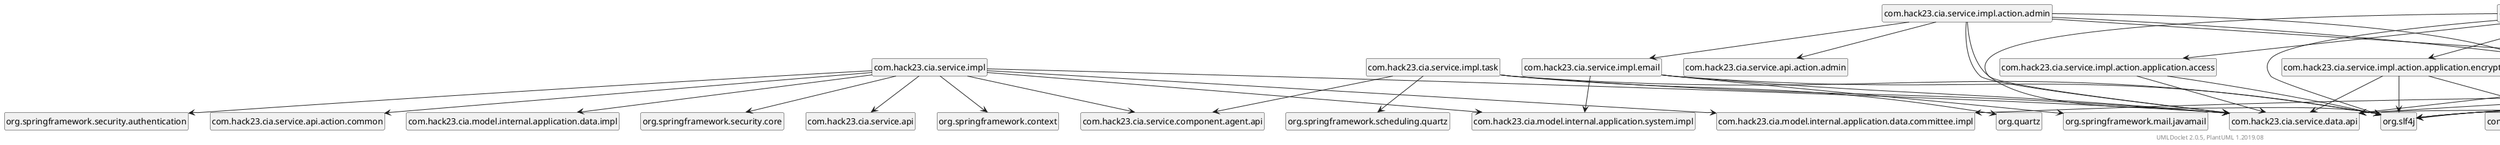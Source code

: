 @startuml
    set namespaceSeparator none
    hide circle
    hide empty fields
    hide empty methods

    com.hack23.cia.service.impl --> com.hack23.cia.service.api
    com.hack23.cia.service.impl --> org.springframework.context
    com.hack23.cia.service.impl --> org.springframework.security.authentication
    com.hack23.cia.service.impl --> com.hack23.cia.service.api.action.common
    com.hack23.cia.service.impl --> com.hack23.cia.service.data.api
    com.hack23.cia.service.impl --> com.hack23.cia.model.internal.application.data.committee.impl
    com.hack23.cia.service.impl --> com.hack23.cia.service.component.agent.api
    com.hack23.cia.service.impl --> com.hack23.cia.model.internal.application.data.impl
    com.hack23.cia.service.impl --> com.hack23.cia.model.internal.application.system.impl
    com.hack23.cia.service.impl --> org.springframework.security.core
    com.hack23.cia.service.impl.task --> com.hack23.cia.service.component.agent.api
    com.hack23.cia.service.impl.task --> com.hack23.cia.service.data.api
    com.hack23.cia.service.impl.task --> org.quartz
    com.hack23.cia.service.impl.task --> org.springframework.scheduling.quartz
    com.hack23.cia.service.impl.task --> org.slf4j
    com.hack23.cia.service.impl.email --> org.slf4j
    com.hack23.cia.service.impl.email --> com.hack23.cia.service.data.api
    com.hack23.cia.service.impl.email --> org.springframework.mail.javamail
    com.hack23.cia.service.impl.email --> com.hack23.cia.model.internal.application.system.impl
    com.hack23.cia.service.impl.action.admin --> com.hack23.cia.service.impl.action.common
    com.hack23.cia.service.impl.action.admin --> com.hack23.cia.service.data.api
    com.hack23.cia.service.impl.action.admin --> com.hack23.cia.service.api.action.admin
    com.hack23.cia.service.impl.action.admin --> com.hack23.cia.service.api.action.application
    com.hack23.cia.service.impl.action.admin --> com.hack23.cia.model.internal.application.user.impl
    com.hack23.cia.service.impl.action.admin --> org.slf4j
    com.hack23.cia.service.impl.action.admin --> com.hack23.cia.service.impl.email
    com.hack23.cia.service.impl.action.common --> com.hack23.cia.service.data.api
    com.hack23.cia.service.impl.action.common --> com.hack23.cia.model.internal.application.user.impl
    com.hack23.cia.service.impl.action.common --> com.hack23.cia.service.api.action.application
    com.hack23.cia.service.impl.action.user.wordcount --> smile.nlp.dictionary
    com.hack23.cia.service.impl.action.user.wordcount --> org.slf4j
    com.hack23.cia.service.impl.action.user.wordcount --> com.hack23.cia.model.external.riksdagen.documentcontent.impl
    com.hack23.cia.service.impl.action.user --> com.hack23.cia.service.impl.action.common
    com.hack23.cia.service.impl.action.user --> org.slf4j
    com.hack23.cia.service.impl.action.user --> com.hack23.cia.service.data.api
    com.hack23.cia.service.impl.action.user --> org.springframework.security.crypto.password
    com.hack23.cia.service.impl.action.user --> com.hack23.cia.service.api.action.user
    com.hack23.cia.service.impl.action.user --> com.hack23.cia.service.api.action.application
    com.hack23.cia.service.impl.action.user --> com.hack23.cia.service.impl.action.user.wordcount
    com.hack23.cia.service.impl.action.user --> com.hack23.cia.service.impl.action.application.encryption
    com.hack23.cia.service.impl.action.user --> org.passay
    com.hack23.cia.service.impl.action.user --> com.hack23.cia.model.internal.application.user.impl
    com.hack23.cia.service.impl.action.kpi --> com.hack23.cia.service.impl.action.common
    com.hack23.cia.service.impl.action.kpi --> org.slf4j
    com.hack23.cia.service.impl.action.kpi --> com.hack23.cia.service.impl.rules
    com.hack23.cia.service.impl.action.kpi --> com.hack23.cia.service.api.action.kpi
    com.hack23.cia.service.impl.action.kpi --> com.hack23.cia.service.api.action.application
    com.hack23.cia.service.impl.action.application --> com.hack23.cia.service.impl.action.common
    com.hack23.cia.service.impl.action.application --> org.slf4j
    com.hack23.cia.service.impl.action.application --> com.hack23.cia.service.data.api
    com.hack23.cia.service.impl.action.application --> com.hack23.cia.service.api.action.application
    com.hack23.cia.service.impl.action.application --> org.springframework.security.crypto.password
    com.hack23.cia.service.impl.action.application --> org.passay
    com.hack23.cia.service.impl.action.application --> com.hack23.cia.model.internal.application.user.impl
    com.hack23.cia.service.impl.action.application --> com.hack23.cia.service.impl.action.application.access
    com.hack23.cia.service.impl.action.application --> com.hack23.cia.service.impl.action.application.encryption
    com.hack23.cia.service.impl.action.application.access --> org.slf4j
    com.hack23.cia.service.impl.action.application.access --> com.hack23.cia.service.data.api
    com.hack23.cia.service.impl.action.application.encryption --> org.slf4j
    com.hack23.cia.service.impl.action.application.encryption --> com.hack23.cia.service.data.api
    com.hack23.cia.service.impl.action.application.encryption --> com.hack23.cia.model.internal.application.user.impl
    com.hack23.cia.service.impl.rules --> com.hack23.cia.service.api.action.kpi
    com.hack23.cia.service.impl.rules --> com.hack23.cia.model.internal.application.data.party.impl
    com.hack23.cia.service.impl.rules --> com.hack23.cia.model.internal.application.data.committee.impl
    com.hack23.cia.service.impl.rules --> org.kie.api.event.rule
    com.hack23.cia.service.impl.rules --> com.hack23.cia.model.internal.application.data.politician.impl
    com.hack23.cia.service.impl.rules --> com.hack23.cia.service.data.api
    com.hack23.cia.service.impl.rules --> org.kie.api.runtime
    com.hack23.cia.service.impl.rules --> org.slf4j

    ' Package links
    class "com.hack23.cia.service.impl" [[com/hack23/cia/service/impl/package-summary.html]] {
    }
    class "com.hack23.cia.service.impl.task" [[com/hack23/cia/service/impl/task/package-summary.html]] {
    }
    class "com.hack23.cia.service.impl.email" [[com/hack23/cia/service/impl/email/package-summary.html]] {
    }
    class "com.hack23.cia.service.impl.action.admin" [[com/hack23/cia/service/impl/action/admin/package-summary.html]] {
    }
    class "com.hack23.cia.service.impl.action.common" [[com/hack23/cia/service/impl/action/common/package-summary.html]] {
    }
    class "com.hack23.cia.service.impl.action.user.wordcount" [[com/hack23/cia/service/impl/action/user/wordcount/package-summary.html]] {
    }
    class "com.hack23.cia.service.impl.action.user" [[com/hack23/cia/service/impl/action/user/package-summary.html]] {
    }
    class "com.hack23.cia.service.impl.action.application.encryption" [[com/hack23/cia/service/impl/action/application/encryption/package-summary.html]] {
    }
    class "com.hack23.cia.service.impl.action.kpi" [[com/hack23/cia/service/impl/action/kpi/package-summary.html]] {
    }
    class "com.hack23.cia.service.impl.rules" [[com/hack23/cia/service/impl/rules/package-summary.html]] {
    }
    class "com.hack23.cia.service.impl.action.application" [[com/hack23/cia/service/impl/action/application/package-summary.html]] {
    }
    class "com.hack23.cia.service.impl.action.application.access" [[com/hack23/cia/service/impl/action/application/access/package-summary.html]] {
    }

    center footer UMLDoclet 2.0.5, PlantUML 1.2019.08
@enduml
